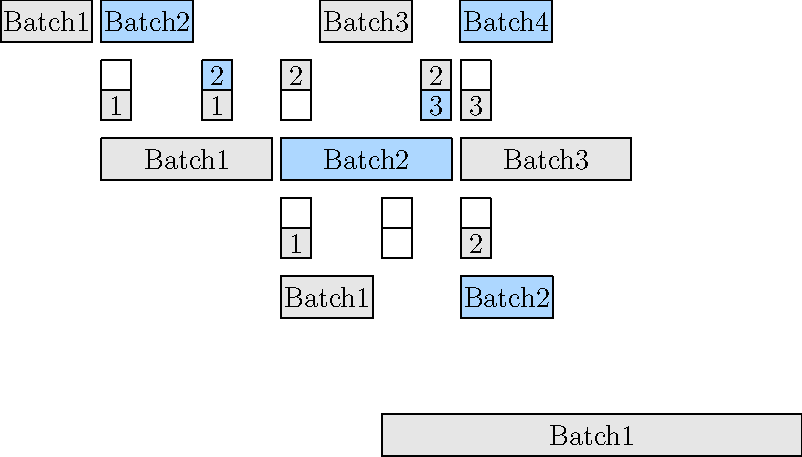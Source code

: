 import geometry;

size(40cm, 0);
unitsize(30, 0);
defaultpen(fontsize(14pt));
real xshiftUnit = 1.4;
pen fillReady = RGB(173,215,255);
pen fillBusy = lightgray;
pen fillFree = white;

real d = 0.5; //reg长度

real tinyPadding = 0.15;
real regPaddingBottom = 0.3;

// 各种 batch 的样式长度设置           //对齐chengcheng的流水线batch的长度
real batchHeight = 0.7;          
real trainWidth = 5*xshiftUnit; //train  320
real dataloadWidth = (70/320)*trainWidth; //dataloader  80
real preproWidth = (130/320)*trainWidth; //preprocess 120
real copyWidth = (70/320)*trainWidth; //copyh2d 60

real paddingBetweenBatch = 2*d+2regPaddingBottom+batchHeight;

struct tagBatch
{
    picture _pic;
    string _label;
    pen _fillpen;
    pen _stylepen;
    pair _pos;
    real _width;
    real _height = batchHeight;

    void drawAt(pair pos=_pos){
        pair d = (_width, _height);
        _pos = pos;
        path lineBatch = shift(_pos)*box((0,0), d);
        label(_pic, _label, _pos+(_width/2, _height/2));
        fill(_pic, lineBatch, _fillpen);
        draw(_pic, lineBatch, _stylepen);
    }

    void operator init(string s ="", real w, real h=batchHeight, 
                    pair pos=(0,0), 
                    pen p = defaultpen, pen pstyle=defaultpen){
        this._label = s;
        this._fillpen = p;
        this._width = w;
        this._height = h;
        this._pos = pos;
        this._stylepen = pstyle;
        this.drawAt();
    }

    void operator init(tagBatch prevPipeBatch, string s ="", real w, real h=batchHeight, 
                    real paddingValue = paddingBetweenBatch, 
                    pen p = prevPipeBatch._fillpen, pen pstyle=prevPipeBatch._stylepen,
                    bool isNextWorkflow=true){
        this._label = s;
        this._fillpen = p;
        this._width = w;
        this._height = h;
        this._pos = point(prevPipeBatch._pic, SE) + (tinyPadding, 0);
        if(isNextWorkflow){
            this._pos = this._pos + (0, -paddingValue);
        }else{
            this._pos = this._pos + (0, +paddingValue);
        }
        
        this._stylepen = pstyle;
        this.drawAt();
    }

    tagBatch getNextBatch(string s="", pen p = this._fillpen, pen pstyle=this._stylepen){
        pair nextPos = _pos+(_width+tinyPadding, 0);
        tagBatch nextBatch = tagBatch(s, w=_width, h=_height, nextPos, p, pstyle);
        return nextBatch;
    }
}

picture operator cast(tagBatch b) {return b._pic;}

struct tagRegs
{
    struct tagReg{
        string _s;
        pen _fillpen;

        void operator init(string s="", pen p=fillFree){
            _s = s;
            _fillpen = p;
        }
    }

    tagReg[] _regs; //0 for bottom, 1 for top
    _regs.initialized(2);
    pair _pos;
    picture _pic;

    void DrawSelf(){
        path regBottom = box((0,0), (d,d));
        label(_pic, _regs[0]._s, (d/2, d/2));
        fill(_pic, regBottom, _regs[0]._fillpen);
        draw(_pic, regBottom);

        label(_pic, _regs[1]._s, (d/2, d+d/2));
        fill(_pic, shift(0,d)*regBottom, _regs[1]._fillpen);
        draw(_pic, shift(0,d)*regBottom);

        _pic = shift(_pos)*_pic;
    }
    void operator init(tagBatch batch, string dir="NW", string sb="", pen pb=fillFree, string st="", pen pt=fillFree)
    {
        _regs[0] = tagReg(sb, pb);
        _regs[1] = tagReg(st, pt);   

        if(dir == "NW"){
            _pos = point(batch, NW) + (0, regPaddingBottom);
            DrawSelf();
        }else if(dir == "NE"){
            _pos = point(batch, NE) + (tinyPadding, regPaddingBottom);
            DrawSelf();            
        }else if(dir == "SE"){
             _pos = point(batch, SE) + (tinyPadding, -paddingBetweenBatch+regPaddingBottom+batchHeight);
            DrawSelf();        
        }
        else{
            write("not implemented");
        }
    }
}

picture operator cast(tagRegs b) {return b._pic;}

tagBatch getUpperBatch(tagRegs regs, string s = "", real w, real h=batchHeight, pen pfill=fillFree, pen pstyle=defaultpen)
{
    pair pos=point(regs._pic, NE)+(tinyPadding, regPaddingBottom);
    tagBatch batch = tagBatch(s, w,h, pos, pfill, pstyle);
    return batch;
}

tagBatch getLowerBatch(tagRegs regs, string s = "", real w, real h=batchHeight, pen pfill=fillFree, pen pstyle=defaultpen)
{
    pair pos=point(regs._pic, SW)+(0, -regPaddingBottom-h);
    tagBatch batch = tagBatch(s, w,h, pos, pfill, pstyle);
    return batch;
}

picture getMainPic()
{
    picture pic;
    tagBatch dataBatch1 = tagBatch("Batch1", dataloadWidth, fillBusy);
    add(pic, dataBatch1);

    tagBatch dataBatch2 = dataBatch1.getNextBatch("Batch2", fillReady);
    add(pic, dataBatch2);

    tagBatch preProcessBatch1 = tagBatch(dataBatch1, "Batch1", preproWidth, fillBusy);
    add(pic, preProcessBatch1);

    tagRegs preProcessRegs1 = tagRegs(preProcessBatch1, "NW", "1", fillBusy);
    add(preProcessRegs1);

    tagRegs preProcessRegs2 = tagRegs(dataBatch2, "SE", "1", fillBusy, "2", fillReady);
    add(preProcessRegs2);

    tagBatch copyBatch1 = tagBatch(preProcessBatch1, "Batch1", copyWidth, fillBusy);
    add(pic, copyBatch1);

    tagBatch preProcessBatch2 = preProcessBatch1.getNextBatch("Batch2", fillReady);
    add(preProcessBatch2);

    tagRegs preProcessRegs3 = tagRegs(preProcessBatch2, "NW", "", fillFree, "2", fillBusy);
    add(preProcessRegs3);

    tagBatch dataBatch3 = getUpperBatch(preProcessRegs3, "Batch3", dataloadWidth, fillBusy);
    add(dataBatch3);

    tagBatch trainBatch1 = tagBatch(copyBatch1, "Batch1", trainWidth, fillBusy);
    add(pic, trainBatch1);

    tagRegs copyRegs1 = tagRegs(copyBatch1, "NW", "1", fillBusy, "", fillFree);
    add(copyRegs1);

    tagRegs copyRegs2 = tagRegs(copyBatch1, "NE");
    add(copyRegs2);

    tagRegs preProcessRegs4 = tagRegs(dataBatch3, "SE", "3", fillReady, "2", fillBusy);
    add(preProcessRegs4);

    tagBatch dataBatch4 = getUpperBatch(preProcessRegs4,"Batch4", dataloadWidth, fillReady);
    add(dataBatch4);

    tagBatch preProcessBatch3 = preProcessBatch2.getNextBatch("Batch3", fillBusy);
    add(preProcessBatch3);

    tagRegs preProcessRegs5 = tagRegs(preProcessBatch3, "NW", "3", fillBusy, "", fillFree);
    add(preProcessRegs5);

    tagRegs copyRegs3 = tagRegs(preProcessBatch2, "SE", "2", fillBusy);
    add(copyRegs3);

    tagBatch copyBatch2 = getLowerBatch(copyRegs3, "Batch2", copyWidth, fillReady);
    add(copyBatch2);
    return pic;

}

add(getMainPic());
